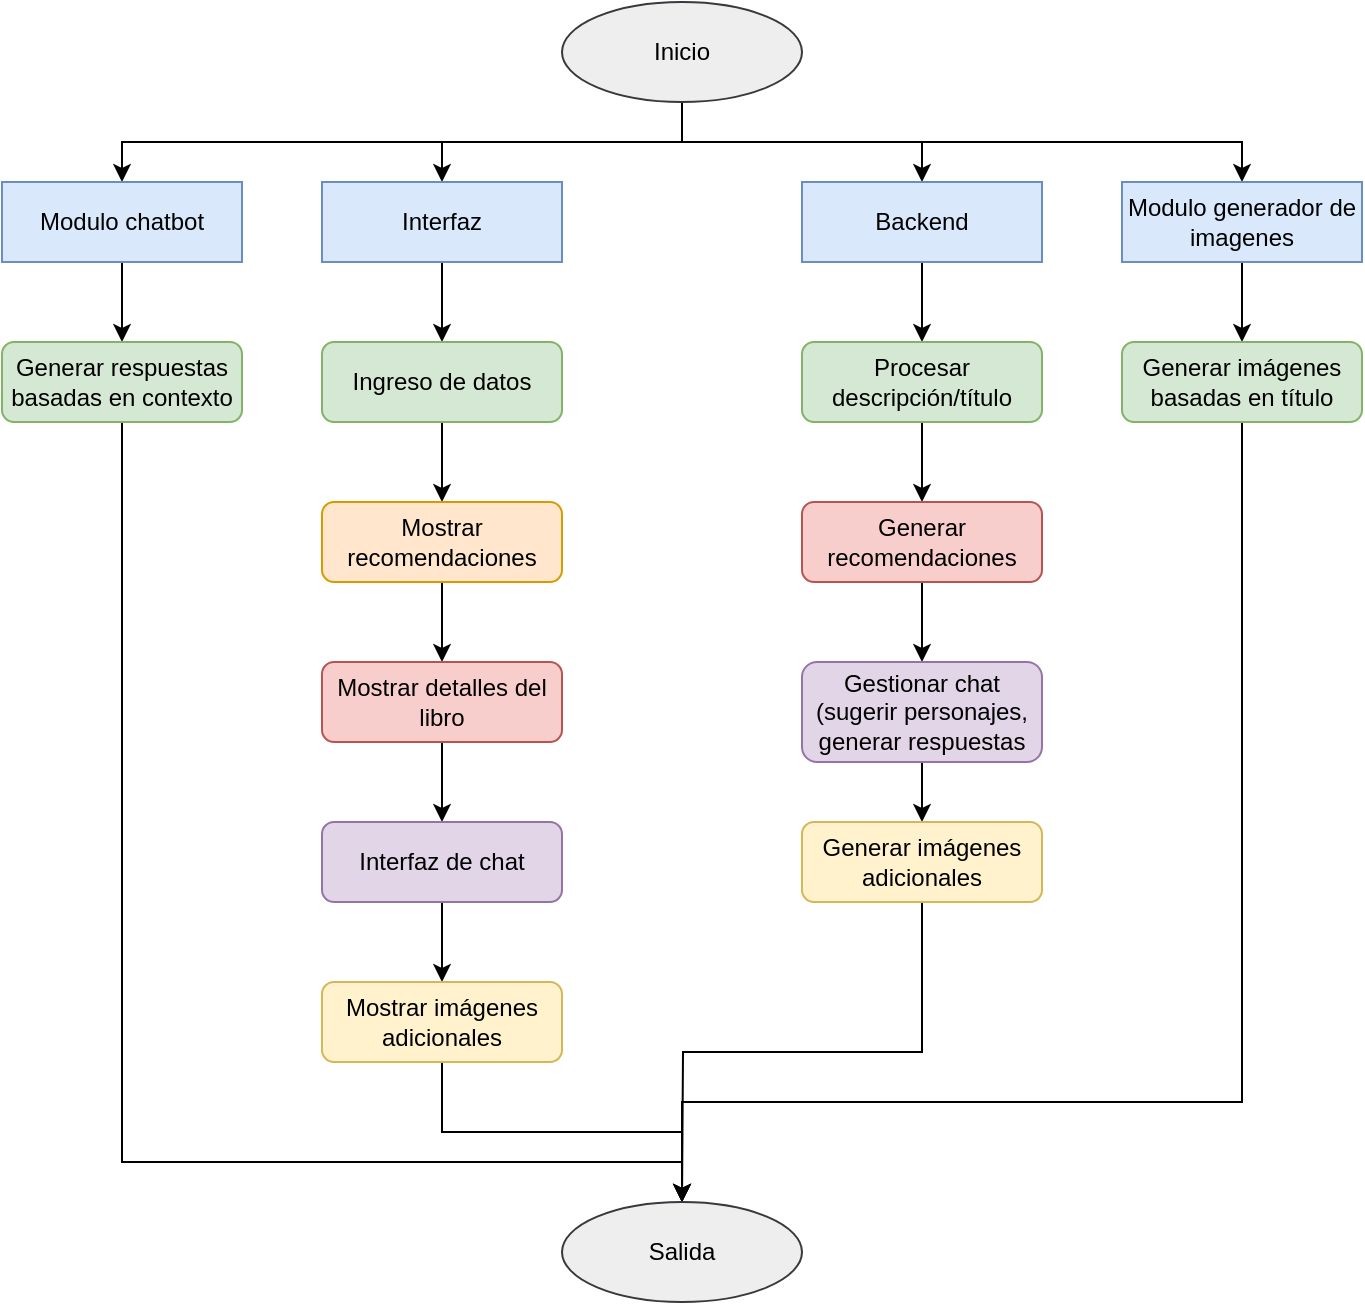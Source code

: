 <mxfile version="26.1.0">
  <diagram name="Página-1" id="GL-XshWPWH5aYW_Qn0Fl">
    <mxGraphModel dx="1434" dy="746" grid="1" gridSize="10" guides="1" tooltips="1" connect="1" arrows="1" fold="1" page="1" pageScale="1" pageWidth="827" pageHeight="1169" math="0" shadow="0">
      <root>
        <mxCell id="0" />
        <mxCell id="1" parent="0" />
        <mxCell id="cYxNwpAaJyoajZP_4yGd-17" style="edgeStyle=orthogonalEdgeStyle;rounded=0;orthogonalLoop=1;jettySize=auto;html=1;exitX=0.5;exitY=1;exitDx=0;exitDy=0;entryX=0.5;entryY=0;entryDx=0;entryDy=0;" edge="1" parent="1" source="cYxNwpAaJyoajZP_4yGd-1" target="cYxNwpAaJyoajZP_4yGd-8">
          <mxGeometry relative="1" as="geometry" />
        </mxCell>
        <mxCell id="cYxNwpAaJyoajZP_4yGd-18" style="edgeStyle=orthogonalEdgeStyle;rounded=0;orthogonalLoop=1;jettySize=auto;html=1;exitX=0.5;exitY=1;exitDx=0;exitDy=0;entryX=0.5;entryY=0;entryDx=0;entryDy=0;" edge="1" parent="1" source="cYxNwpAaJyoajZP_4yGd-1" target="cYxNwpAaJyoajZP_4yGd-2">
          <mxGeometry relative="1" as="geometry" />
        </mxCell>
        <mxCell id="cYxNwpAaJyoajZP_4yGd-28" style="edgeStyle=orthogonalEdgeStyle;rounded=0;orthogonalLoop=1;jettySize=auto;html=1;exitX=0.5;exitY=1;exitDx=0;exitDy=0;entryX=0.5;entryY=0;entryDx=0;entryDy=0;" edge="1" parent="1" source="cYxNwpAaJyoajZP_4yGd-1" target="cYxNwpAaJyoajZP_4yGd-13">
          <mxGeometry relative="1" as="geometry" />
        </mxCell>
        <mxCell id="cYxNwpAaJyoajZP_4yGd-37" style="edgeStyle=orthogonalEdgeStyle;rounded=0;orthogonalLoop=1;jettySize=auto;html=1;exitX=0.5;exitY=1;exitDx=0;exitDy=0;entryX=0.5;entryY=0;entryDx=0;entryDy=0;" edge="1" parent="1" source="cYxNwpAaJyoajZP_4yGd-1" target="cYxNwpAaJyoajZP_4yGd-35">
          <mxGeometry relative="1" as="geometry" />
        </mxCell>
        <mxCell id="cYxNwpAaJyoajZP_4yGd-1" value="Inicio" style="ellipse;whiteSpace=wrap;html=1;fillColor=#eeeeee;strokeColor=#36393d;" vertex="1" parent="1">
          <mxGeometry x="360" y="30" width="120" height="50" as="geometry" />
        </mxCell>
        <mxCell id="cYxNwpAaJyoajZP_4yGd-19" style="edgeStyle=orthogonalEdgeStyle;rounded=0;orthogonalLoop=1;jettySize=auto;html=1;exitX=0.5;exitY=1;exitDx=0;exitDy=0;entryX=0.5;entryY=0;entryDx=0;entryDy=0;" edge="1" parent="1" source="cYxNwpAaJyoajZP_4yGd-2" target="cYxNwpAaJyoajZP_4yGd-3">
          <mxGeometry relative="1" as="geometry" />
        </mxCell>
        <UserObject label="Interfaz" link="Modulo frontend" id="cYxNwpAaJyoajZP_4yGd-2">
          <mxCell style="rounded=0;whiteSpace=wrap;html=1;fillColor=#dae8fc;strokeColor=#6c8ebf;" vertex="1" parent="1">
            <mxGeometry x="240" y="120" width="120" height="40" as="geometry" />
          </mxCell>
        </UserObject>
        <mxCell id="cYxNwpAaJyoajZP_4yGd-20" style="edgeStyle=orthogonalEdgeStyle;rounded=0;orthogonalLoop=1;jettySize=auto;html=1;exitX=0.5;exitY=1;exitDx=0;exitDy=0;entryX=0.5;entryY=0;entryDx=0;entryDy=0;" edge="1" parent="1" source="cYxNwpAaJyoajZP_4yGd-3" target="cYxNwpAaJyoajZP_4yGd-4">
          <mxGeometry relative="1" as="geometry" />
        </mxCell>
        <mxCell id="cYxNwpAaJyoajZP_4yGd-3" value="Ingreso de datos" style="rounded=1;whiteSpace=wrap;html=1;fillColor=#d5e8d4;strokeColor=#82b366;" vertex="1" parent="1">
          <mxGeometry x="240" y="200" width="120" height="40" as="geometry" />
        </mxCell>
        <mxCell id="cYxNwpAaJyoajZP_4yGd-21" style="edgeStyle=orthogonalEdgeStyle;rounded=0;orthogonalLoop=1;jettySize=auto;html=1;exitX=0.5;exitY=1;exitDx=0;exitDy=0;entryX=0.5;entryY=0;entryDx=0;entryDy=0;" edge="1" parent="1" source="cYxNwpAaJyoajZP_4yGd-4" target="cYxNwpAaJyoajZP_4yGd-5">
          <mxGeometry relative="1" as="geometry" />
        </mxCell>
        <mxCell id="cYxNwpAaJyoajZP_4yGd-4" value="Mostrar recomendaciones" style="rounded=1;whiteSpace=wrap;html=1;fillColor=#ffe6cc;strokeColor=#d79b00;" vertex="1" parent="1">
          <mxGeometry x="240" y="280" width="120" height="40" as="geometry" />
        </mxCell>
        <mxCell id="cYxNwpAaJyoajZP_4yGd-22" style="edgeStyle=orthogonalEdgeStyle;rounded=0;orthogonalLoop=1;jettySize=auto;html=1;exitX=0.5;exitY=1;exitDx=0;exitDy=0;entryX=0.5;entryY=0;entryDx=0;entryDy=0;" edge="1" parent="1" source="cYxNwpAaJyoajZP_4yGd-5" target="cYxNwpAaJyoajZP_4yGd-6">
          <mxGeometry relative="1" as="geometry" />
        </mxCell>
        <mxCell id="cYxNwpAaJyoajZP_4yGd-5" value="Mostrar detalles del libro" style="rounded=1;whiteSpace=wrap;html=1;fillColor=#f8cecc;strokeColor=#b85450;" vertex="1" parent="1">
          <mxGeometry x="240" y="360" width="120" height="40" as="geometry" />
        </mxCell>
        <mxCell id="cYxNwpAaJyoajZP_4yGd-23" style="edgeStyle=orthogonalEdgeStyle;rounded=0;orthogonalLoop=1;jettySize=auto;html=1;exitX=0.5;exitY=1;exitDx=0;exitDy=0;entryX=0.5;entryY=0;entryDx=0;entryDy=0;" edge="1" parent="1" source="cYxNwpAaJyoajZP_4yGd-6" target="cYxNwpAaJyoajZP_4yGd-7">
          <mxGeometry relative="1" as="geometry" />
        </mxCell>
        <mxCell id="cYxNwpAaJyoajZP_4yGd-6" value="Interfaz de chat" style="rounded=1;whiteSpace=wrap;html=1;fillColor=#e1d5e7;strokeColor=#9673a6;" vertex="1" parent="1">
          <mxGeometry x="240" y="440" width="120" height="40" as="geometry" />
        </mxCell>
        <mxCell id="cYxNwpAaJyoajZP_4yGd-39" style="edgeStyle=orthogonalEdgeStyle;rounded=0;orthogonalLoop=1;jettySize=auto;html=1;exitX=0.5;exitY=1;exitDx=0;exitDy=0;entryX=0.5;entryY=0;entryDx=0;entryDy=0;" edge="1" parent="1" source="cYxNwpAaJyoajZP_4yGd-7" target="cYxNwpAaJyoajZP_4yGd-38">
          <mxGeometry relative="1" as="geometry" />
        </mxCell>
        <mxCell id="cYxNwpAaJyoajZP_4yGd-7" value="Mostrar imágenes adicionales" style="rounded=1;whiteSpace=wrap;html=1;fillColor=#fff2cc;strokeColor=#d6b656;" vertex="1" parent="1">
          <mxGeometry x="240" y="520" width="120" height="40" as="geometry" />
        </mxCell>
        <mxCell id="cYxNwpAaJyoajZP_4yGd-24" style="edgeStyle=orthogonalEdgeStyle;rounded=0;orthogonalLoop=1;jettySize=auto;html=1;exitX=0.5;exitY=1;exitDx=0;exitDy=0;entryX=0.5;entryY=0;entryDx=0;entryDy=0;" edge="1" parent="1" source="cYxNwpAaJyoajZP_4yGd-8" target="cYxNwpAaJyoajZP_4yGd-9">
          <mxGeometry relative="1" as="geometry" />
        </mxCell>
        <UserObject label="Backend" link="Modulo backend" id="cYxNwpAaJyoajZP_4yGd-8">
          <mxCell style="rounded=0;whiteSpace=wrap;html=1;fillColor=#dae8fc;strokeColor=#6c8ebf;" vertex="1" parent="1">
            <mxGeometry x="480" y="120" width="120" height="40" as="geometry" />
          </mxCell>
        </UserObject>
        <mxCell id="cYxNwpAaJyoajZP_4yGd-25" style="edgeStyle=orthogonalEdgeStyle;rounded=0;orthogonalLoop=1;jettySize=auto;html=1;exitX=0.5;exitY=1;exitDx=0;exitDy=0;entryX=0.5;entryY=0;entryDx=0;entryDy=0;" edge="1" parent="1" source="cYxNwpAaJyoajZP_4yGd-9" target="cYxNwpAaJyoajZP_4yGd-10">
          <mxGeometry relative="1" as="geometry" />
        </mxCell>
        <mxCell id="cYxNwpAaJyoajZP_4yGd-9" value="Procesar descripción/título" style="rounded=1;whiteSpace=wrap;html=1;fillColor=#d5e8d4;strokeColor=#82b366;" vertex="1" parent="1">
          <mxGeometry x="480" y="200" width="120" height="40" as="geometry" />
        </mxCell>
        <mxCell id="cYxNwpAaJyoajZP_4yGd-26" style="edgeStyle=orthogonalEdgeStyle;rounded=0;orthogonalLoop=1;jettySize=auto;html=1;exitX=0.5;exitY=1;exitDx=0;exitDy=0;entryX=0.5;entryY=0;entryDx=0;entryDy=0;" edge="1" parent="1" source="cYxNwpAaJyoajZP_4yGd-10" target="cYxNwpAaJyoajZP_4yGd-11">
          <mxGeometry relative="1" as="geometry" />
        </mxCell>
        <mxCell id="cYxNwpAaJyoajZP_4yGd-10" value="Generar recomendaciones" style="rounded=1;whiteSpace=wrap;html=1;fillColor=#f8cecc;strokeColor=#b85450;" vertex="1" parent="1">
          <mxGeometry x="480" y="280" width="120" height="40" as="geometry" />
        </mxCell>
        <mxCell id="cYxNwpAaJyoajZP_4yGd-27" style="edgeStyle=orthogonalEdgeStyle;rounded=0;orthogonalLoop=1;jettySize=auto;html=1;exitX=0.5;exitY=1;exitDx=0;exitDy=0;entryX=0.5;entryY=0;entryDx=0;entryDy=0;" edge="1" parent="1" source="cYxNwpAaJyoajZP_4yGd-11" target="cYxNwpAaJyoajZP_4yGd-12">
          <mxGeometry relative="1" as="geometry" />
        </mxCell>
        <mxCell id="cYxNwpAaJyoajZP_4yGd-11" value="Gestionar chat (sugerir personajes, generar respuestas" style="rounded=1;whiteSpace=wrap;html=1;fillColor=#e1d5e7;strokeColor=#9673a6;" vertex="1" parent="1">
          <mxGeometry x="480" y="360" width="120" height="50" as="geometry" />
        </mxCell>
        <mxCell id="cYxNwpAaJyoajZP_4yGd-40" style="edgeStyle=orthogonalEdgeStyle;rounded=0;orthogonalLoop=1;jettySize=auto;html=1;exitX=0.5;exitY=1;exitDx=0;exitDy=0;" edge="1" parent="1" source="cYxNwpAaJyoajZP_4yGd-12">
          <mxGeometry relative="1" as="geometry">
            <mxPoint x="420" y="630" as="targetPoint" />
          </mxGeometry>
        </mxCell>
        <mxCell id="cYxNwpAaJyoajZP_4yGd-12" value="Generar imágenes adicionales" style="rounded=1;whiteSpace=wrap;html=1;fillColor=#fff2cc;strokeColor=#d6b656;" vertex="1" parent="1">
          <mxGeometry x="480" y="440" width="120" height="40" as="geometry" />
        </mxCell>
        <mxCell id="cYxNwpAaJyoajZP_4yGd-32" style="edgeStyle=orthogonalEdgeStyle;rounded=0;orthogonalLoop=1;jettySize=auto;html=1;exitX=0.5;exitY=1;exitDx=0;exitDy=0;entryX=0.5;entryY=0;entryDx=0;entryDy=0;" edge="1" parent="1" source="cYxNwpAaJyoajZP_4yGd-13" target="cYxNwpAaJyoajZP_4yGd-30">
          <mxGeometry relative="1" as="geometry" />
        </mxCell>
        <UserObject label="Modulo chatbot" link="Modulo ChatBot" id="cYxNwpAaJyoajZP_4yGd-13">
          <mxCell style="rounded=0;whiteSpace=wrap;html=1;fillColor=#dae8fc;strokeColor=#6c8ebf;" vertex="1" parent="1">
            <mxGeometry x="80" y="120" width="120" height="40" as="geometry" />
          </mxCell>
        </UserObject>
        <mxCell id="cYxNwpAaJyoajZP_4yGd-33" style="edgeStyle=orthogonalEdgeStyle;rounded=0;orthogonalLoop=1;jettySize=auto;html=1;exitX=0.5;exitY=1;exitDx=0;exitDy=0;entryX=0.5;entryY=0;entryDx=0;entryDy=0;" edge="1" parent="1" source="cYxNwpAaJyoajZP_4yGd-35" target="cYxNwpAaJyoajZP_4yGd-31">
          <mxGeometry relative="1" as="geometry">
            <mxPoint x="715" y="160" as="sourcePoint" />
          </mxGeometry>
        </mxCell>
        <mxCell id="cYxNwpAaJyoajZP_4yGd-42" style="edgeStyle=orthogonalEdgeStyle;rounded=0;orthogonalLoop=1;jettySize=auto;html=1;exitX=0.5;exitY=1;exitDx=0;exitDy=0;entryX=0.5;entryY=0;entryDx=0;entryDy=0;" edge="1" parent="1" source="cYxNwpAaJyoajZP_4yGd-30" target="cYxNwpAaJyoajZP_4yGd-38">
          <mxGeometry relative="1" as="geometry">
            <Array as="points">
              <mxPoint x="140" y="610" />
              <mxPoint x="420" y="610" />
            </Array>
          </mxGeometry>
        </mxCell>
        <mxCell id="cYxNwpAaJyoajZP_4yGd-30" value="Generar respuestas basadas en contexto" style="rounded=1;whiteSpace=wrap;html=1;fillColor=#d5e8d4;strokeColor=#82b366;" vertex="1" parent="1">
          <mxGeometry x="80" y="200" width="120" height="40" as="geometry" />
        </mxCell>
        <mxCell id="cYxNwpAaJyoajZP_4yGd-41" style="edgeStyle=orthogonalEdgeStyle;rounded=0;orthogonalLoop=1;jettySize=auto;html=1;exitX=0.5;exitY=1;exitDx=0;exitDy=0;entryX=0.5;entryY=0;entryDx=0;entryDy=0;" edge="1" parent="1" source="cYxNwpAaJyoajZP_4yGd-31" target="cYxNwpAaJyoajZP_4yGd-38">
          <mxGeometry relative="1" as="geometry">
            <Array as="points">
              <mxPoint x="700" y="580" />
              <mxPoint x="420" y="580" />
            </Array>
          </mxGeometry>
        </mxCell>
        <mxCell id="cYxNwpAaJyoajZP_4yGd-31" value="Generar imágenes basadas en título" style="rounded=1;whiteSpace=wrap;html=1;fillColor=#d5e8d4;strokeColor=#82b366;" vertex="1" parent="1">
          <mxGeometry x="640" y="200" width="120" height="40" as="geometry" />
        </mxCell>
        <mxCell id="cYxNwpAaJyoajZP_4yGd-35" value="Modulo generador de imagenes" style="rounded=0;whiteSpace=wrap;html=1;fillColor=#dae8fc;strokeColor=#6c8ebf;" vertex="1" parent="1">
          <mxGeometry x="640" y="120" width="120" height="40" as="geometry" />
        </mxCell>
        <mxCell id="cYxNwpAaJyoajZP_4yGd-38" value="Salida" style="ellipse;whiteSpace=wrap;html=1;fillColor=#eeeeee;strokeColor=#36393d;" vertex="1" parent="1">
          <mxGeometry x="360" y="630" width="120" height="50" as="geometry" />
        </mxCell>
      </root>
    </mxGraphModel>
  </diagram>
</mxfile>

